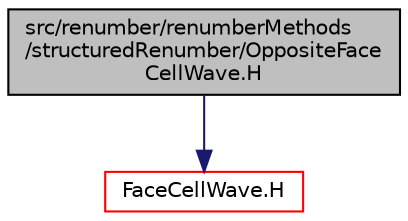 digraph "src/renumber/renumberMethods/structuredRenumber/OppositeFaceCellWave.H"
{
  bgcolor="transparent";
  edge [fontname="Helvetica",fontsize="10",labelfontname="Helvetica",labelfontsize="10"];
  node [fontname="Helvetica",fontsize="10",shape=record];
  Node0 [label="src/renumber/renumberMethods\l/structuredRenumber/OppositeFace\lCellWave.H",height=0.2,width=0.4,color="black", fillcolor="grey75", style="filled", fontcolor="black"];
  Node0 -> Node1 [color="midnightblue",fontsize="10",style="solid",fontname="Helvetica"];
  Node1 [label="FaceCellWave.H",height=0.2,width=0.4,color="red",URL="$a07853.html"];
}
